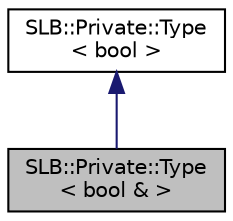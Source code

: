 digraph "SLB::Private::Type&lt; bool &amp; &gt;"
{
  edge [fontname="Helvetica",fontsize="10",labelfontname="Helvetica",labelfontsize="10"];
  node [fontname="Helvetica",fontsize="10",shape=record];
  Node1 [label="SLB::Private::Type\l\< bool & \>",height=0.2,width=0.4,color="black", fillcolor="grey75", style="filled", fontcolor="black"];
  Node2 -> Node1 [dir="back",color="midnightblue",fontsize="10",style="solid",fontname="Helvetica"];
  Node2 [label="SLB::Private::Type\l\< bool \>",height=0.2,width=0.4,color="black", fillcolor="white", style="filled",URL="$structSLB_1_1Private_1_1Type_3_01bool_01_4.html"];
}
